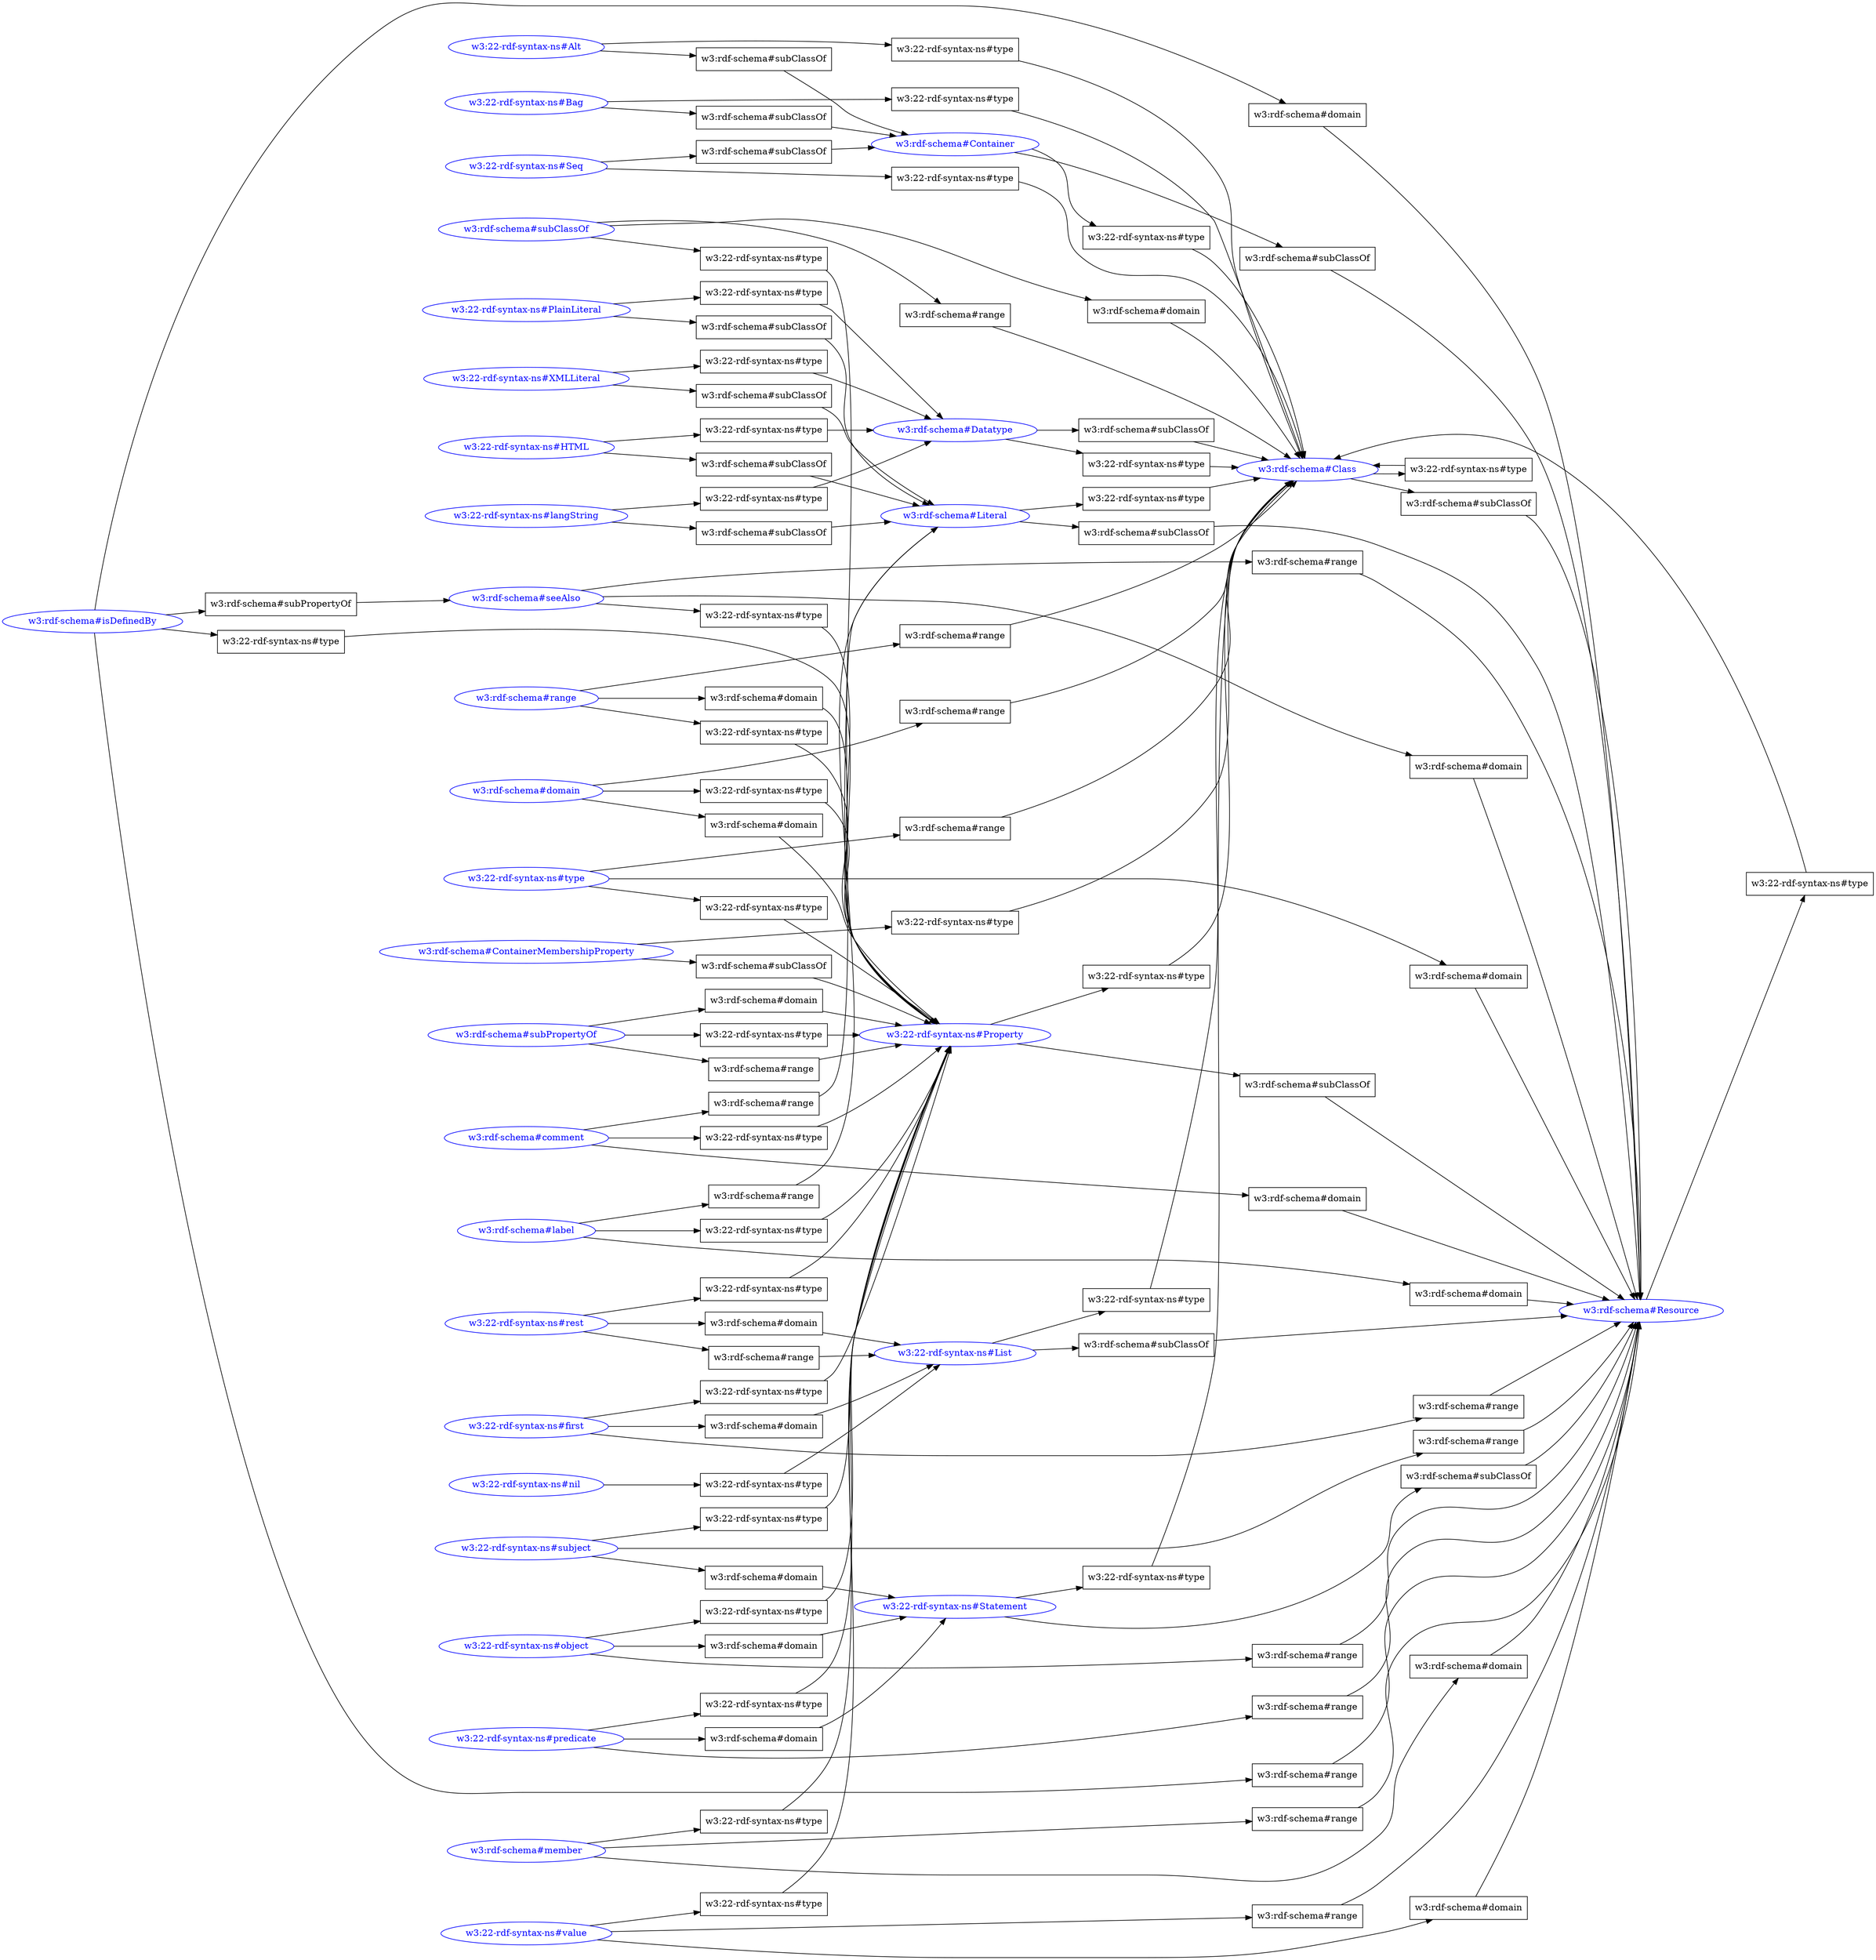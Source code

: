 // test_a5
digraph {
	graph [rankdir=LR]
	"41b24372-6d80-11e9-b568-20689dd700af" [label="w3:22-rdf-syntax-ns#Bag" color=blue fontcolor=blue]
	"41b0f1de-6d80-11e9-b568-20689dd700af" [label="w3:rdf-schema#seeAlso" color=blue fontcolor=blue]
	"41b1d324-6d80-11e9-b568-20689dd700af" [label="w3:22-rdf-syntax-ns#Alt" color=blue fontcolor=blue]
	"41b11ab0-6d80-11e9-b568-20689dd700af" [label="w3:22-rdf-syntax-ns#PlainLiteral" color=blue fontcolor=blue]
	"41b0fa6c-6d80-11e9-b568-20689dd700af" [label="w3:22-rdf-syntax-ns#Statement" color=blue fontcolor=blue]
	"41b1b100-6d80-11e9-b568-20689dd700af" [label="w3:22-rdf-syntax-ns#Seq" color=blue fontcolor=blue]
	"41b1ce56-6d80-11e9-b568-20689dd700af" [label="w3:rdf-schema#range" color=blue fontcolor=blue]
	"41b1d7a2-6d80-11e9-b568-20689dd700af" [label="w3:rdf-schema#comment" color=blue fontcolor=blue]
	"41b13022-6d80-11e9-b568-20689dd700af" [label="w3:rdf-schema#subPropertyOf" color=blue fontcolor=blue]
	"41b15444-6d80-11e9-b568-20689dd700af" [label="w3:rdf-schema#label" color=blue fontcolor=blue]
	"41b107c8-6d80-11e9-b568-20689dd700af" [label="w3:rdf-schema#Class" color=blue fontcolor=blue]
	"41b146a2-6d80-11e9-b568-20689dd700af" [label="w3:22-rdf-syntax-ns#List" color=blue fontcolor=blue]
	"41b1166e-6d80-11e9-b568-20689dd700af" [label="w3:22-rdf-syntax-ns#langString" color=blue fontcolor=blue]
	"41b21b7c-6d80-11e9-b568-20689dd700af" [label="w3:22-rdf-syntax-ns#HTML" color=blue fontcolor=blue]
	"41b0ff08-6d80-11e9-b568-20689dd700af" [label="w3:22-rdf-syntax-ns#Property" color=blue fontcolor=blue]
	"41b15e44-6d80-11e9-b568-20689dd700af" [label="w3:22-rdf-syntax-ns#first" color=blue fontcolor=blue]
	"41b117a4-6d80-11e9-b568-20689dd700af" [label="w3:rdf-schema#Datatype" color=blue fontcolor=blue]
	"41b26136-6d80-11e9-b568-20689dd700af" [label="w3:22-rdf-syntax-ns#nil" color=blue fontcolor=blue]
	"41b1f7aa-6d80-11e9-b568-20689dd700af" [label="w3:rdf-schema#ContainerMembershipProperty" color=blue fontcolor=blue]
	"41b13b26-6d80-11e9-b568-20689dd700af" [label="w3:rdf-schema#Container" color=blue fontcolor=blue]
	"41b14f26-6d80-11e9-b568-20689dd700af" [label="w3:22-rdf-syntax-ns#type" color=blue fontcolor=blue]
	"41b177ee-6d80-11e9-b568-20689dd700af" [label="w3:rdf-schema#domain" color=blue fontcolor=blue]
	"41b12a64-6d80-11e9-b568-20689dd700af" [label="w3:rdf-schema#subClassOf" color=blue fontcolor=blue]
	"41b0f4a4-6d80-11e9-b568-20689dd700af" [label="w3:rdf-schema#Resource" color=blue fontcolor=blue]
	"41b19260-6d80-11e9-b568-20689dd700af" [label="w3:22-rdf-syntax-ns#XMLLiteral" color=blue fontcolor=blue]
	"41b0fdbe-6d80-11e9-b568-20689dd700af" [label="w3:22-rdf-syntax-ns#subject" color=blue fontcolor=blue]
	"41b14558-6d80-11e9-b568-20689dd700af" [label="w3:22-rdf-syntax-ns#rest" color=blue fontcolor=blue]
	"41b15944-6d80-11e9-b568-20689dd700af" [label="w3:rdf-schema#member" color=blue fontcolor=blue]
	"41b10ca0-6d80-11e9-b568-20689dd700af" [label="w3:rdf-schema#isDefinedBy" color=blue fontcolor=blue]
	"41b14be8-6d80-11e9-b568-20689dd700af" [label="w3:rdf-schema#Literal" color=blue fontcolor=blue]
	"41b1118c-6d80-11e9-b568-20689dd700af" [label="w3:22-rdf-syntax-ns#predicate" color=blue fontcolor=blue]
	"41b1404e-6d80-11e9-b568-20689dd700af" [label="w3:22-rdf-syntax-ns#value" color=blue fontcolor=blue]
	"41b0f918-6d80-11e9-b568-20689dd700af" [label="w3:22-rdf-syntax-ns#object" color=blue fontcolor=blue]
	"41b20498-6d80-11e9-b568-20689dd700af" [label="w3:rdf-schema#subClassOf" shape=box]
	"41b1b100-6d80-11e9-b568-20689dd700af" -> "41b20498-6d80-11e9-b568-20689dd700af"
	"41b20498-6d80-11e9-b568-20689dd700af" -> "41b13b26-6d80-11e9-b568-20689dd700af"
	"41b18612-6d80-11e9-b568-20689dd700af" [label="w3:22-rdf-syntax-ns#type" shape=box]
	"41b107c8-6d80-11e9-b568-20689dd700af" -> "41b18612-6d80-11e9-b568-20689dd700af"
	"41b18612-6d80-11e9-b568-20689dd700af" -> "41b107c8-6d80-11e9-b568-20689dd700af"
	"41b13e50-6d80-11e9-b568-20689dd700af" [label="w3:rdf-schema#subClassOf" shape=box]
	"41b13b26-6d80-11e9-b568-20689dd700af" -> "41b13e50-6d80-11e9-b568-20689dd700af"
	"41b13e50-6d80-11e9-b568-20689dd700af" -> "41b0f4a4-6d80-11e9-b568-20689dd700af"
	"41b22da6-6d80-11e9-b568-20689dd700af" [label="w3:rdf-schema#subClassOf" shape=box]
	"41b0fa6c-6d80-11e9-b568-20689dd700af" -> "41b22da6-6d80-11e9-b568-20689dd700af"
	"41b22da6-6d80-11e9-b568-20689dd700af" -> "41b0f4a4-6d80-11e9-b568-20689dd700af"
	"41b10ac0-6d80-11e9-b568-20689dd700af" [label="w3:rdf-schema#subClassOf" shape=box]
	"41b107c8-6d80-11e9-b568-20689dd700af" -> "41b10ac0-6d80-11e9-b568-20689dd700af"
	"41b10ac0-6d80-11e9-b568-20689dd700af" -> "41b0f4a4-6d80-11e9-b568-20689dd700af"
	"41b1fa48-6d80-11e9-b568-20689dd700af" [label="w3:22-rdf-syntax-ns#type" shape=box]
	"41b1f7aa-6d80-11e9-b568-20689dd700af" -> "41b1fa48-6d80-11e9-b568-20689dd700af"
	"41b1fa48-6d80-11e9-b568-20689dd700af" -> "41b107c8-6d80-11e9-b568-20689dd700af"
	"41b1a4b2-6d80-11e9-b568-20689dd700af" [label="w3:rdf-schema#domain" shape=box]
	"41b14f26-6d80-11e9-b568-20689dd700af" -> "41b1a4b2-6d80-11e9-b568-20689dd700af"
	"41b1a4b2-6d80-11e9-b568-20689dd700af" -> "41b0f4a4-6d80-11e9-b568-20689dd700af"
	"41b24d9a-6d80-11e9-b568-20689dd700af" [label="w3:22-rdf-syntax-ns#type" shape=box]
	"41b24372-6d80-11e9-b568-20689dd700af" -> "41b24d9a-6d80-11e9-b568-20689dd700af"
	"41b24d9a-6d80-11e9-b568-20689dd700af" -> "41b107c8-6d80-11e9-b568-20689dd700af"
	"41b262f8-6d80-11e9-b568-20689dd700af" [label="w3:22-rdf-syntax-ns#type" shape=box]
	"41b26136-6d80-11e9-b568-20689dd700af" -> "41b262f8-6d80-11e9-b568-20689dd700af"
	"41b262f8-6d80-11e9-b568-20689dd700af" -> "41b146a2-6d80-11e9-b568-20689dd700af"
	"41b1b8ee-6d80-11e9-b568-20689dd700af" [label="w3:22-rdf-syntax-ns#type" shape=box]
	"41b0f918-6d80-11e9-b568-20689dd700af" -> "41b1b8ee-6d80-11e9-b568-20689dd700af"
	"41b1b8ee-6d80-11e9-b568-20689dd700af" -> "41b0ff08-6d80-11e9-b568-20689dd700af"
	"41b118e4-6d80-11e9-b568-20689dd700af" [label="w3:22-rdf-syntax-ns#type" shape=box]
	"41b1166e-6d80-11e9-b568-20689dd700af" -> "41b118e4-6d80-11e9-b568-20689dd700af"
	"41b118e4-6d80-11e9-b568-20689dd700af" -> "41b117a4-6d80-11e9-b568-20689dd700af"
	"41b1e814-6d80-11e9-b568-20689dd700af" [label="w3:rdf-schema#range" shape=box]
	"41b177ee-6d80-11e9-b568-20689dd700af" -> "41b1e814-6d80-11e9-b568-20689dd700af"
	"41b1e814-6d80-11e9-b568-20689dd700af" -> "41b107c8-6d80-11e9-b568-20689dd700af"
	"41b1be0c-6d80-11e9-b568-20689dd700af" [label="w3:rdf-schema#range" shape=box]
	"41b15444-6d80-11e9-b568-20689dd700af" -> "41b1be0c-6d80-11e9-b568-20689dd700af"
	"41b1be0c-6d80-11e9-b568-20689dd700af" -> "41b14be8-6d80-11e9-b568-20689dd700af"
	"41b15c78-6d80-11e9-b568-20689dd700af" [label="w3:22-rdf-syntax-ns#type" shape=box]
	"41b15944-6d80-11e9-b568-20689dd700af" -> "41b15c78-6d80-11e9-b568-20689dd700af"
	"41b15c78-6d80-11e9-b568-20689dd700af" -> "41b0ff08-6d80-11e9-b568-20689dd700af"
	"41b19f58-6d80-11e9-b568-20689dd700af" [label="w3:rdf-schema#domain" shape=box]
	"41b15944-6d80-11e9-b568-20689dd700af" -> "41b19f58-6d80-11e9-b568-20689dd700af"
	"41b19f58-6d80-11e9-b568-20689dd700af" -> "41b0f4a4-6d80-11e9-b568-20689dd700af"
	"41b1908a-6d80-11e9-b568-20689dd700af" [label="w3:rdf-schema#subClassOf" shape=box]
	"41b117a4-6d80-11e9-b568-20689dd700af" -> "41b1908a-6d80-11e9-b568-20689dd700af"
	"41b1908a-6d80-11e9-b568-20689dd700af" -> "41b107c8-6d80-11e9-b568-20689dd700af"
	"41b245d4-6d80-11e9-b568-20689dd700af" [label="w3:rdf-schema#subClassOf" shape=box]
	"41b24372-6d80-11e9-b568-20689dd700af" -> "41b245d4-6d80-11e9-b568-20689dd700af"
	"41b245d4-6d80-11e9-b568-20689dd700af" -> "41b13b26-6d80-11e9-b568-20689dd700af"
	"41b1436e-6d80-11e9-b568-20689dd700af" [label="w3:22-rdf-syntax-ns#type" shape=box]
	"41b1404e-6d80-11e9-b568-20689dd700af" -> "41b1436e-6d80-11e9-b568-20689dd700af"
	"41b1436e-6d80-11e9-b568-20689dd700af" -> "41b0ff08-6d80-11e9-b568-20689dd700af"
	"41b23d64-6d80-11e9-b568-20689dd700af" [label="w3:rdf-schema#range" shape=box]
	"41b14558-6d80-11e9-b568-20689dd700af" -> "41b23d64-6d80-11e9-b568-20689dd700af"
	"41b23d64-6d80-11e9-b568-20689dd700af" -> "41b146a2-6d80-11e9-b568-20689dd700af"
	"41b147ec-6d80-11e9-b568-20689dd700af" [label="w3:rdf-schema#domain" shape=box]
	"41b14558-6d80-11e9-b568-20689dd700af" -> "41b147ec-6d80-11e9-b568-20689dd700af"
	"41b147ec-6d80-11e9-b568-20689dd700af" -> "41b146a2-6d80-11e9-b568-20689dd700af"
	"41b170c8-6d80-11e9-b568-20689dd700af" [label="w3:rdf-schema#domain" shape=box]
	"41b1404e-6d80-11e9-b568-20689dd700af" -> "41b170c8-6d80-11e9-b568-20689dd700af"
	"41b170c8-6d80-11e9-b568-20689dd700af" -> "41b0f4a4-6d80-11e9-b568-20689dd700af"
	"41b1f156-6d80-11e9-b568-20689dd700af" [label="w3:rdf-schema#range" shape=box]
	"41b0f1de-6d80-11e9-b568-20689dd700af" -> "41b1f156-6d80-11e9-b568-20689dd700af"
	"41b1f156-6d80-11e9-b568-20689dd700af" -> "41b0f4a4-6d80-11e9-b568-20689dd700af"
	"41b22680-6d80-11e9-b568-20689dd700af" [label="w3:rdf-schema#range" shape=box]
	"41b0f918-6d80-11e9-b568-20689dd700af" -> "41b22680-6d80-11e9-b568-20689dd700af"
	"41b22680-6d80-11e9-b568-20689dd700af" -> "41b0f4a4-6d80-11e9-b568-20689dd700af"
	"41b16b6e-6d80-11e9-b568-20689dd700af" [label="w3:rdf-schema#domain" shape=box]
	"41b12a64-6d80-11e9-b568-20689dd700af" -> "41b16b6e-6d80-11e9-b568-20689dd700af"
	"41b16b6e-6d80-11e9-b568-20689dd700af" -> "41b107c8-6d80-11e9-b568-20689dd700af"
	"41b1c7ee-6d80-11e9-b568-20689dd700af" [label="w3:rdf-schema#subClassOf" shape=box]
	"41b14be8-6d80-11e9-b568-20689dd700af" -> "41b1c7ee-6d80-11e9-b568-20689dd700af"
	"41b1c7ee-6d80-11e9-b568-20689dd700af" -> "41b0f4a4-6d80-11e9-b568-20689dd700af"
	"41b1ecce-6d80-11e9-b568-20689dd700af" [label="w3:22-rdf-syntax-ns#type" shape=box]
	"41b1ce56-6d80-11e9-b568-20689dd700af" -> "41b1ecce-6d80-11e9-b568-20689dd700af"
	"41b1ecce-6d80-11e9-b568-20689dd700af" -> "41b0ff08-6d80-11e9-b568-20689dd700af"
	"41b2171c-6d80-11e9-b568-20689dd700af" [label="w3:rdf-schema#range" shape=box]
	"41b0fdbe-6d80-11e9-b568-20689dd700af" -> "41b2171c-6d80-11e9-b568-20689dd700af"
	"41b2171c-6d80-11e9-b568-20689dd700af" -> "41b0f4a4-6d80-11e9-b568-20689dd700af"
	"41b239ea-6d80-11e9-b568-20689dd700af" [label="w3:22-rdf-syntax-ns#type" shape=box]
	"41b19260-6d80-11e9-b568-20689dd700af" -> "41b239ea-6d80-11e9-b568-20689dd700af"
	"41b239ea-6d80-11e9-b568-20689dd700af" -> "41b117a4-6d80-11e9-b568-20689dd700af"
	"41b2236a-6d80-11e9-b568-20689dd700af" [label="w3:rdf-schema#domain" shape=box]
	"41b1d7a2-6d80-11e9-b568-20689dd700af" -> "41b2236a-6d80-11e9-b568-20689dd700af"
	"41b2236a-6d80-11e9-b568-20689dd700af" -> "41b0f4a4-6d80-11e9-b568-20689dd700af"
	"41b1ccb2-6d80-11e9-b568-20689dd700af" [label="w3:rdf-schema#range" shape=box]
	"41b13022-6d80-11e9-b568-20689dd700af" -> "41b1ccb2-6d80-11e9-b568-20689dd700af"
	"41b1ccb2-6d80-11e9-b568-20689dd700af" -> "41b0ff08-6d80-11e9-b568-20689dd700af"
	"41b10048-6d80-11e9-b568-20689dd700af" [label="w3:22-rdf-syntax-ns#type" shape=box]
	"41b0fdbe-6d80-11e9-b568-20689dd700af" -> "41b10048-6d80-11e9-b568-20689dd700af"
	"41b10048-6d80-11e9-b568-20689dd700af" -> "41b0ff08-6d80-11e9-b568-20689dd700af"
	"41b249c6-6d80-11e9-b568-20689dd700af" [label="w3:22-rdf-syntax-ns#type" shape=box]
	"41b15e44-6d80-11e9-b568-20689dd700af" -> "41b249c6-6d80-11e9-b568-20689dd700af"
	"41b249c6-6d80-11e9-b568-20689dd700af" -> "41b0ff08-6d80-11e9-b568-20689dd700af"
	"41b26a3c-6d80-11e9-b568-20689dd700af" [label="w3:rdf-schema#range" shape=box]
	"41b14f26-6d80-11e9-b568-20689dd700af" -> "41b26a3c-6d80-11e9-b568-20689dd700af"
	"41b26a3c-6d80-11e9-b568-20689dd700af" -> "41b107c8-6d80-11e9-b568-20689dd700af"
	"41b1ff2a-6d80-11e9-b568-20689dd700af" [label="w3:22-rdf-syntax-ns#type" shape=box]
	"41b0fa6c-6d80-11e9-b568-20689dd700af" -> "41b1ff2a-6d80-11e9-b568-20689dd700af"
	"41b1ff2a-6d80-11e9-b568-20689dd700af" -> "41b107c8-6d80-11e9-b568-20689dd700af"
	"41b21d34-6d80-11e9-b568-20689dd700af" [label="w3:22-rdf-syntax-ns#type" shape=box]
	"41b21b7c-6d80-11e9-b568-20689dd700af" -> "41b21d34-6d80-11e9-b568-20689dd700af"
	"41b21d34-6d80-11e9-b568-20689dd700af" -> "41b117a4-6d80-11e9-b568-20689dd700af"
	"41b2204a-6d80-11e9-b568-20689dd700af" [label="w3:22-rdf-syntax-ns#type" shape=box]
	"41b0ff08-6d80-11e9-b568-20689dd700af" -> "41b2204a-6d80-11e9-b568-20689dd700af"
	"41b2204a-6d80-11e9-b568-20689dd700af" -> "41b107c8-6d80-11e9-b568-20689dd700af"
	"41b1760e-6d80-11e9-b568-20689dd700af" [label="w3:rdf-schema#domain" shape=box]
	"41b10ca0-6d80-11e9-b568-20689dd700af" -> "41b1760e-6d80-11e9-b568-20689dd700af"
	"41b1760e-6d80-11e9-b568-20689dd700af" -> "41b0f4a4-6d80-11e9-b568-20689dd700af"
	"41b180ae-6d80-11e9-b568-20689dd700af" [label="w3:22-rdf-syntax-ns#type" shape=box]
	"41b117a4-6d80-11e9-b568-20689dd700af" -> "41b180ae-6d80-11e9-b568-20689dd700af"
	"41b180ae-6d80-11e9-b568-20689dd700af" -> "41b107c8-6d80-11e9-b568-20689dd700af"
	"41b12884-6d80-11e9-b568-20689dd700af" [label="w3:rdf-schema#range" shape=box]
	"41b1118c-6d80-11e9-b568-20689dd700af" -> "41b12884-6d80-11e9-b568-20689dd700af"
	"41b12884-6d80-11e9-b568-20689dd700af" -> "41b0f4a4-6d80-11e9-b568-20689dd700af"
	"41b19544-6d80-11e9-b568-20689dd700af" [label="w3:rdf-schema#subClassOf" shape=box]
	"41b19260-6d80-11e9-b568-20689dd700af" -> "41b19544-6d80-11e9-b568-20689dd700af"
	"41b19544-6d80-11e9-b568-20689dd700af" -> "41b14be8-6d80-11e9-b568-20689dd700af"
	"41b1aa20-6d80-11e9-b568-20689dd700af" [label="w3:rdf-schema#domain" shape=box]
	"41b0fdbe-6d80-11e9-b568-20689dd700af" -> "41b1aa20-6d80-11e9-b568-20689dd700af"
	"41b1aa20-6d80-11e9-b568-20689dd700af" -> "41b0fa6c-6d80-11e9-b568-20689dd700af"
	"41b1b3f8-6d80-11e9-b568-20689dd700af" [label="w3:22-rdf-syntax-ns#type" shape=box]
	"41b1b100-6d80-11e9-b568-20689dd700af" -> "41b1b3f8-6d80-11e9-b568-20689dd700af"
	"41b1b3f8-6d80-11e9-b568-20689dd700af" -> "41b107c8-6d80-11e9-b568-20689dd700af"
	"41b17b04-6d80-11e9-b568-20689dd700af" [label="w3:rdf-schema#domain" shape=box]
	"41b177ee-6d80-11e9-b568-20689dd700af" -> "41b17b04-6d80-11e9-b568-20689dd700af"
	"41b17b04-6d80-11e9-b568-20689dd700af" -> "41b0ff08-6d80-11e9-b568-20689dd700af"
	"41b13338-6d80-11e9-b568-20689dd700af" [label="w3:rdf-schema#domain" shape=box]
	"41b13022-6d80-11e9-b568-20689dd700af" -> "41b13338-6d80-11e9-b568-20689dd700af"
	"41b13338-6d80-11e9-b568-20689dd700af" -> "41b0ff08-6d80-11e9-b568-20689dd700af"
	"41b1233e-6d80-11e9-b568-20689dd700af" [label="w3:22-rdf-syntax-ns#type" shape=box]
	"41b10ca0-6d80-11e9-b568-20689dd700af" -> "41b1233e-6d80-11e9-b568-20689dd700af"
	"41b1233e-6d80-11e9-b568-20689dd700af" -> "41b0ff08-6d80-11e9-b568-20689dd700af"
	"41b258da-6d80-11e9-b568-20689dd700af" [label="w3:rdf-schema#subClassOf" shape=box]
	"41b21b7c-6d80-11e9-b568-20689dd700af" -> "41b258da-6d80-11e9-b568-20689dd700af"
	"41b258da-6d80-11e9-b568-20689dd700af" -> "41b14be8-6d80-11e9-b568-20689dd700af"
	"41b19a62-6d80-11e9-b568-20689dd700af" [label="w3:rdf-schema#range" shape=box]
	"41b15944-6d80-11e9-b568-20689dd700af" -> "41b19a62-6d80-11e9-b568-20689dd700af"
	"41b19a62-6d80-11e9-b568-20689dd700af" -> "41b0f4a4-6d80-11e9-b568-20689dd700af"
	"41b25fba-6d80-11e9-b568-20689dd700af" [label="w3:rdf-schema#range" shape=box]
	"41b12a64-6d80-11e9-b568-20689dd700af" -> "41b25fba-6d80-11e9-b568-20689dd700af"
	"41b25fba-6d80-11e9-b568-20689dd700af" -> "41b107c8-6d80-11e9-b568-20689dd700af"
	"41b21a64-6d80-11e9-b568-20689dd700af" [label="w3:22-rdf-syntax-ns#type" shape=box]
	"41b13b26-6d80-11e9-b568-20689dd700af" -> "41b21a64-6d80-11e9-b568-20689dd700af"
	"41b21a64-6d80-11e9-b568-20689dd700af" -> "41b107c8-6d80-11e9-b568-20689dd700af"
	"41b26622-6d80-11e9-b568-20689dd700af" [label="w3:22-rdf-syntax-ns#type" shape=box]
	"41b146a2-6d80-11e9-b568-20689dd700af" -> "41b26622-6d80-11e9-b568-20689dd700af"
	"41b26622-6d80-11e9-b568-20689dd700af" -> "41b107c8-6d80-11e9-b568-20689dd700af"
	"41b1c334-6d80-11e9-b568-20689dd700af" [label="w3:rdf-schema#subClassOf" shape=box]
	"41b0ff08-6d80-11e9-b568-20689dd700af" -> "41b1c334-6d80-11e9-b568-20689dd700af"
	"41b1c334-6d80-11e9-b568-20689dd700af" -> "41b0f4a4-6d80-11e9-b568-20689dd700af"
	"41b209d4-6d80-11e9-b568-20689dd700af" [label="w3:rdf-schema#subClassOf" shape=box]
	"41b1f7aa-6d80-11e9-b568-20689dd700af" -> "41b209d4-6d80-11e9-b568-20689dd700af"
	"41b209d4-6d80-11e9-b568-20689dd700af" -> "41b0ff08-6d80-11e9-b568-20689dd700af"
	"41b1148e-6d80-11e9-b568-20689dd700af" [label="w3:rdf-schema#domain" shape=box]
	"41b1118c-6d80-11e9-b568-20689dd700af" -> "41b1148e-6d80-11e9-b568-20689dd700af"
	"41b1148e-6d80-11e9-b568-20689dd700af" -> "41b0fa6c-6d80-11e9-b568-20689dd700af"
	"41b231f2-6d80-11e9-b568-20689dd700af" [label="w3:22-rdf-syntax-ns#type" shape=box]
	"41b14558-6d80-11e9-b568-20689dd700af" -> "41b231f2-6d80-11e9-b568-20689dd700af"
	"41b231f2-6d80-11e9-b568-20689dd700af" -> "41b0ff08-6d80-11e9-b568-20689dd700af"
	"41b13946-6d80-11e9-b568-20689dd700af" [label="w3:22-rdf-syntax-ns#type" shape=box]
	"41b1118c-6d80-11e9-b568-20689dd700af" -> "41b13946-6d80-11e9-b568-20689dd700af"
	"41b13946-6d80-11e9-b568-20689dd700af" -> "41b0ff08-6d80-11e9-b568-20689dd700af"
	"41b16128-6d80-11e9-b568-20689dd700af" [label="w3:rdf-schema#range" shape=box]
	"41b15e44-6d80-11e9-b568-20689dd700af" -> "41b16128-6d80-11e9-b568-20689dd700af"
	"41b16128-6d80-11e9-b568-20689dd700af" -> "41b0f4a4-6d80-11e9-b568-20689dd700af"
	"41b1665a-6d80-11e9-b568-20689dd700af" [label="w3:22-rdf-syntax-ns#type" shape=box]
	"41b14be8-6d80-11e9-b568-20689dd700af" -> "41b1665a-6d80-11e9-b568-20689dd700af"
	"41b1665a-6d80-11e9-b568-20689dd700af" -> "41b107c8-6d80-11e9-b568-20689dd700af"
	"41b2510a-6d80-11e9-b568-20689dd700af" [label="w3:rdf-schema#domain" shape=box]
	"41b15e44-6d80-11e9-b568-20689dd700af" -> "41b2510a-6d80-11e9-b568-20689dd700af"
	"41b2510a-6d80-11e9-b568-20689dd700af" -> "41b146a2-6d80-11e9-b568-20689dd700af"
	"41b1d158-6d80-11e9-b568-20689dd700af" [label="w3:rdf-schema#domain" shape=box]
	"41b1ce56-6d80-11e9-b568-20689dd700af" -> "41b1d158-6d80-11e9-b568-20689dd700af"
	"41b1d158-6d80-11e9-b568-20689dd700af" -> "41b0ff08-6d80-11e9-b568-20689dd700af"
	"41b105de-6d80-11e9-b568-20689dd700af" [label="w3:22-rdf-syntax-ns#type" shape=box]
	"41b0f1de-6d80-11e9-b568-20689dd700af" -> "41b105de-6d80-11e9-b568-20689dd700af"
	"41b105de-6d80-11e9-b568-20689dd700af" -> "41b0ff08-6d80-11e9-b568-20689dd700af"
	"41b10fa2-6d80-11e9-b568-20689dd700af" [label="w3:rdf-schema#range" shape=box]
	"41b10ca0-6d80-11e9-b568-20689dd700af" -> "41b10fa2-6d80-11e9-b568-20689dd700af"
	"41b10fa2-6d80-11e9-b568-20689dd700af" -> "41b0f4a4-6d80-11e9-b568-20689dd700af"
	"41b15250-6d80-11e9-b568-20689dd700af" [label="w3:22-rdf-syntax-ns#type" shape=box]
	"41b14f26-6d80-11e9-b568-20689dd700af" -> "41b15250-6d80-11e9-b568-20689dd700af"
	"41b15250-6d80-11e9-b568-20689dd700af" -> "41b0ff08-6d80-11e9-b568-20689dd700af"
	"41b0f634-6d80-11e9-b568-20689dd700af" [label="w3:rdf-schema#domain" shape=box]
	"41b0f1de-6d80-11e9-b568-20689dd700af" -> "41b0f634-6d80-11e9-b568-20689dd700af"
	"41b0f634-6d80-11e9-b568-20689dd700af" -> "41b0f4a4-6d80-11e9-b568-20689dd700af"
	"41b25470-6d80-11e9-b568-20689dd700af" [label="w3:22-rdf-syntax-ns#type" shape=box]
	"41b15444-6d80-11e9-b568-20689dd700af" -> "41b25470-6d80-11e9-b568-20689dd700af"
	"41b25470-6d80-11e9-b568-20689dd700af" -> "41b0ff08-6d80-11e9-b568-20689dd700af"
	"41b20f6a-6d80-11e9-b568-20689dd700af" [label="w3:22-rdf-syntax-ns#type" shape=box]
	"41b13022-6d80-11e9-b568-20689dd700af" -> "41b20f6a-6d80-11e9-b568-20689dd700af"
	"41b20f6a-6d80-11e9-b568-20689dd700af" -> "41b0ff08-6d80-11e9-b568-20689dd700af"
	"41b1575a-6d80-11e9-b568-20689dd700af" [label="w3:rdf-schema#domain" shape=box]
	"41b15444-6d80-11e9-b568-20689dd700af" -> "41b1575a-6d80-11e9-b568-20689dd700af"
	"41b1575a-6d80-11e9-b568-20689dd700af" -> "41b0f4a4-6d80-11e9-b568-20689dd700af"
	"41b18b62-6d80-11e9-b568-20689dd700af" [label="w3:22-rdf-syntax-ns#type" shape=box]
	"41b177ee-6d80-11e9-b568-20689dd700af" -> "41b18b62-6d80-11e9-b568-20689dd700af"
	"41b18b62-6d80-11e9-b568-20689dd700af" -> "41b0ff08-6d80-11e9-b568-20689dd700af"
	"41b0fbca-6d80-11e9-b568-20689dd700af" [label="w3:rdf-schema#domain" shape=box]
	"41b0f918-6d80-11e9-b568-20689dd700af" -> "41b0fbca-6d80-11e9-b568-20689dd700af"
	"41b0fbca-6d80-11e9-b568-20689dd700af" -> "41b0fa6c-6d80-11e9-b568-20689dd700af"
	"41b241d8-6d80-11e9-b568-20689dd700af" [label="w3:rdf-schema#range" shape=box]
	"41b1ce56-6d80-11e9-b568-20689dd700af" -> "41b241d8-6d80-11e9-b568-20689dd700af"
	"41b241d8-6d80-11e9-b568-20689dd700af" -> "41b107c8-6d80-11e9-b568-20689dd700af"
	"41b229e6-6d80-11e9-b568-20689dd700af" [label="w3:rdf-schema#subPropertyOf" shape=box]
	"41b10ca0-6d80-11e9-b568-20689dd700af" -> "41b229e6-6d80-11e9-b568-20689dd700af"
	"41b229e6-6d80-11e9-b568-20689dd700af" -> "41b0f1de-6d80-11e9-b568-20689dd700af"
	"41b1d5fe-6d80-11e9-b568-20689dd700af" [label="w3:22-rdf-syntax-ns#type" shape=box]
	"41b1d324-6d80-11e9-b568-20689dd700af" -> "41b1d5fe-6d80-11e9-b568-20689dd700af"
	"41b1d5fe-6d80-11e9-b568-20689dd700af" -> "41b107c8-6d80-11e9-b568-20689dd700af"
	"41b1e378-6d80-11e9-b568-20689dd700af" [label="w3:22-rdf-syntax-ns#type" shape=box]
	"41b0f4a4-6d80-11e9-b568-20689dd700af" -> "41b1e378-6d80-11e9-b568-20689dd700af"
	"41b1e378-6d80-11e9-b568-20689dd700af" -> "41b107c8-6d80-11e9-b568-20689dd700af"
	"41b11dee-6d80-11e9-b568-20689dd700af" [label="w3:22-rdf-syntax-ns#type" shape=box]
	"41b11ab0-6d80-11e9-b568-20689dd700af" -> "41b11dee-6d80-11e9-b568-20689dd700af"
	"41b11dee-6d80-11e9-b568-20689dd700af" -> "41b117a4-6d80-11e9-b568-20689dd700af"
	"41b14d28-6d80-11e9-b568-20689dd700af" [label="w3:rdf-schema#subClassOf" shape=box]
	"41b11ab0-6d80-11e9-b568-20689dd700af" -> "41b14d28-6d80-11e9-b568-20689dd700af"
	"41b14d28-6d80-11e9-b568-20689dd700af" -> "41b14be8-6d80-11e9-b568-20689dd700af"
	"41b1dec8-6d80-11e9-b568-20689dd700af" [label="w3:rdf-schema#subClassOf" shape=box]
	"41b146a2-6d80-11e9-b568-20689dd700af" -> "41b1dec8-6d80-11e9-b568-20689dd700af"
	"41b1dec8-6d80-11e9-b568-20689dd700af" -> "41b0f4a4-6d80-11e9-b568-20689dd700af"
	"41b1f606-6d80-11e9-b568-20689dd700af" [label="w3:rdf-schema#subClassOf" shape=box]
	"41b1166e-6d80-11e9-b568-20689dd700af" -> "41b1f606-6d80-11e9-b568-20689dd700af"
	"41b1f606-6d80-11e9-b568-20689dd700af" -> "41b14be8-6d80-11e9-b568-20689dd700af"
	"41b23602-6d80-11e9-b568-20689dd700af" [label="w3:rdf-schema#subClassOf" shape=box]
	"41b1d324-6d80-11e9-b568-20689dd700af" -> "41b23602-6d80-11e9-b568-20689dd700af"
	"41b23602-6d80-11e9-b568-20689dd700af" -> "41b13b26-6d80-11e9-b568-20689dd700af"
	"41b12d8e-6d80-11e9-b568-20689dd700af" [label="w3:22-rdf-syntax-ns#type" shape=box]
	"41b12a64-6d80-11e9-b568-20689dd700af" -> "41b12d8e-6d80-11e9-b568-20689dd700af"
	"41b12d8e-6d80-11e9-b568-20689dd700af" -> "41b0ff08-6d80-11e9-b568-20689dd700af"
	"41b1da40-6d80-11e9-b568-20689dd700af" [label="w3:rdf-schema#range" shape=box]
	"41b1d7a2-6d80-11e9-b568-20689dd700af" -> "41b1da40-6d80-11e9-b568-20689dd700af"
	"41b1da40-6d80-11e9-b568-20689dd700af" -> "41b14be8-6d80-11e9-b568-20689dd700af"
	"41b1af3e-6d80-11e9-b568-20689dd700af" [label="w3:rdf-schema#range" shape=box]
	"41b1404e-6d80-11e9-b568-20689dd700af" -> "41b1af3e-6d80-11e9-b568-20689dd700af"
	"41b1af3e-6d80-11e9-b568-20689dd700af" -> "41b0f4a4-6d80-11e9-b568-20689dd700af"
	"41b25c4a-6d80-11e9-b568-20689dd700af" [label="w3:22-rdf-syntax-ns#type" shape=box]
	"41b1d7a2-6d80-11e9-b568-20689dd700af" -> "41b25c4a-6d80-11e9-b568-20689dd700af"
	"41b25c4a-6d80-11e9-b568-20689dd700af" -> "41b0ff08-6d80-11e9-b568-20689dd700af"
}
